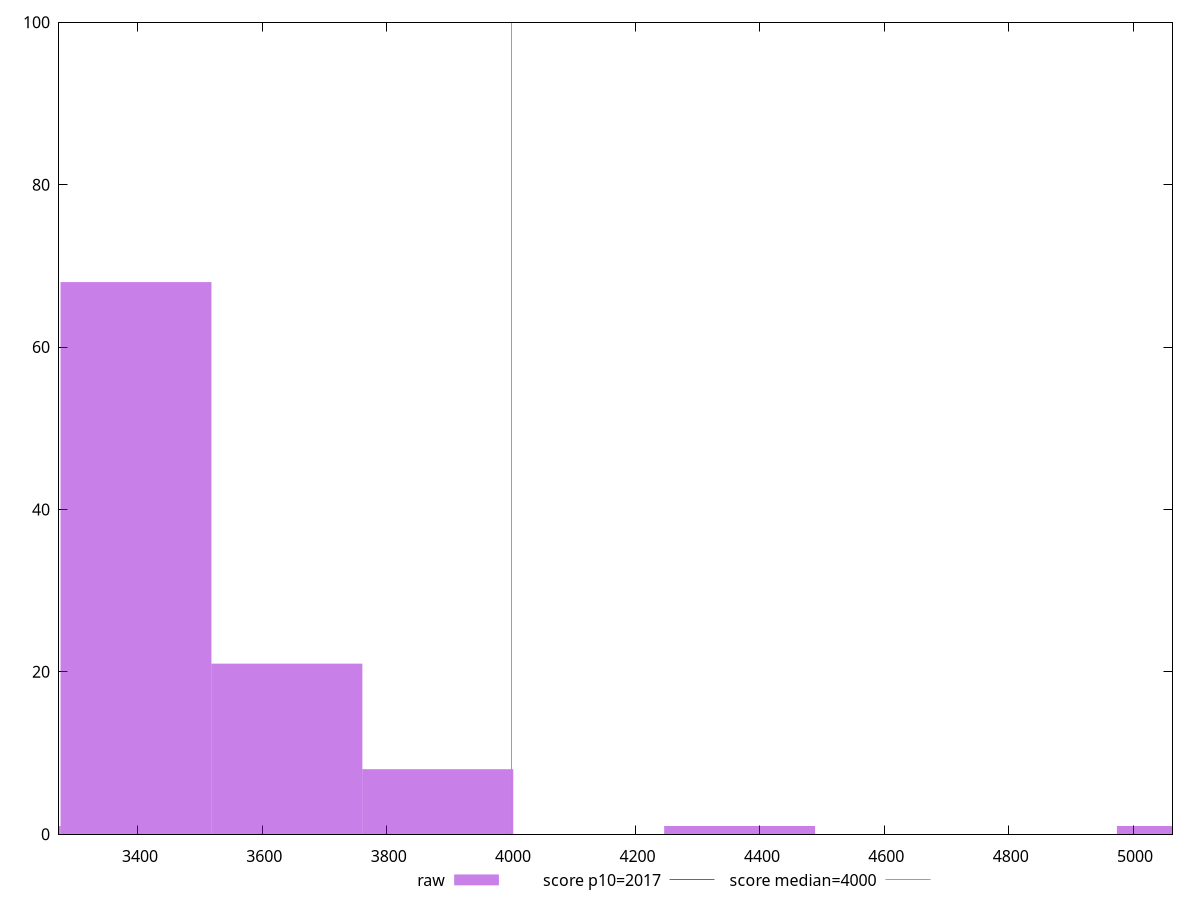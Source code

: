 reset

$raw <<EOF
3396.8829614494116 68
3639.5174586957983 21
3882.151955942185 8
3154.2484642030254 1
5095.324442174117 1
4367.420950434958 1
EOF

set key outside below
set boxwidth 242.63449724638656
set xrange [3273.107999999998:5063.375999999994]
set yrange [0:100]
set trange [0:100]
set style fill transparent solid 0.5 noborder

set parametric
set terminal svg size 640, 490 enhanced background rgb 'white'
set output "reprap/mainthread-work-breakdown/samples/pages+cached+noexternal+nomedia/raw/histogram.svg"

plot $raw title "raw" with boxes, \
     2017,t title "score p10=2017", \
     4000,t title "score median=4000"

reset
